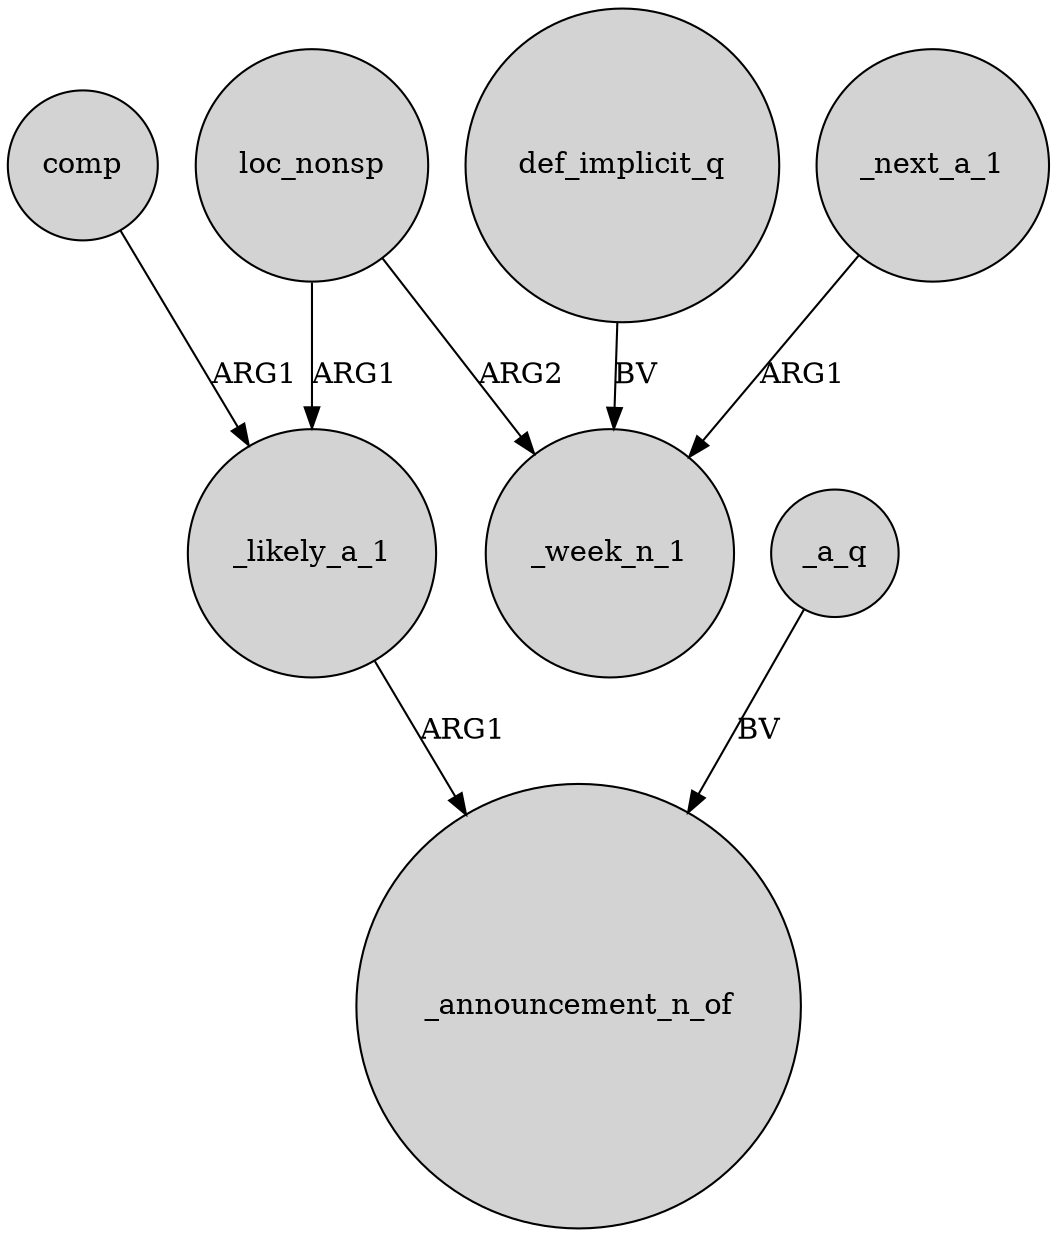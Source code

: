 digraph {
	node [shape=circle style=filled]
	loc_nonsp -> _week_n_1 [label=ARG2]
	_next_a_1 -> _week_n_1 [label=ARG1]
	_a_q -> _announcement_n_of [label=BV]
	loc_nonsp -> _likely_a_1 [label=ARG1]
	_likely_a_1 -> _announcement_n_of [label=ARG1]
	def_implicit_q -> _week_n_1 [label=BV]
	comp -> _likely_a_1 [label=ARG1]
}
